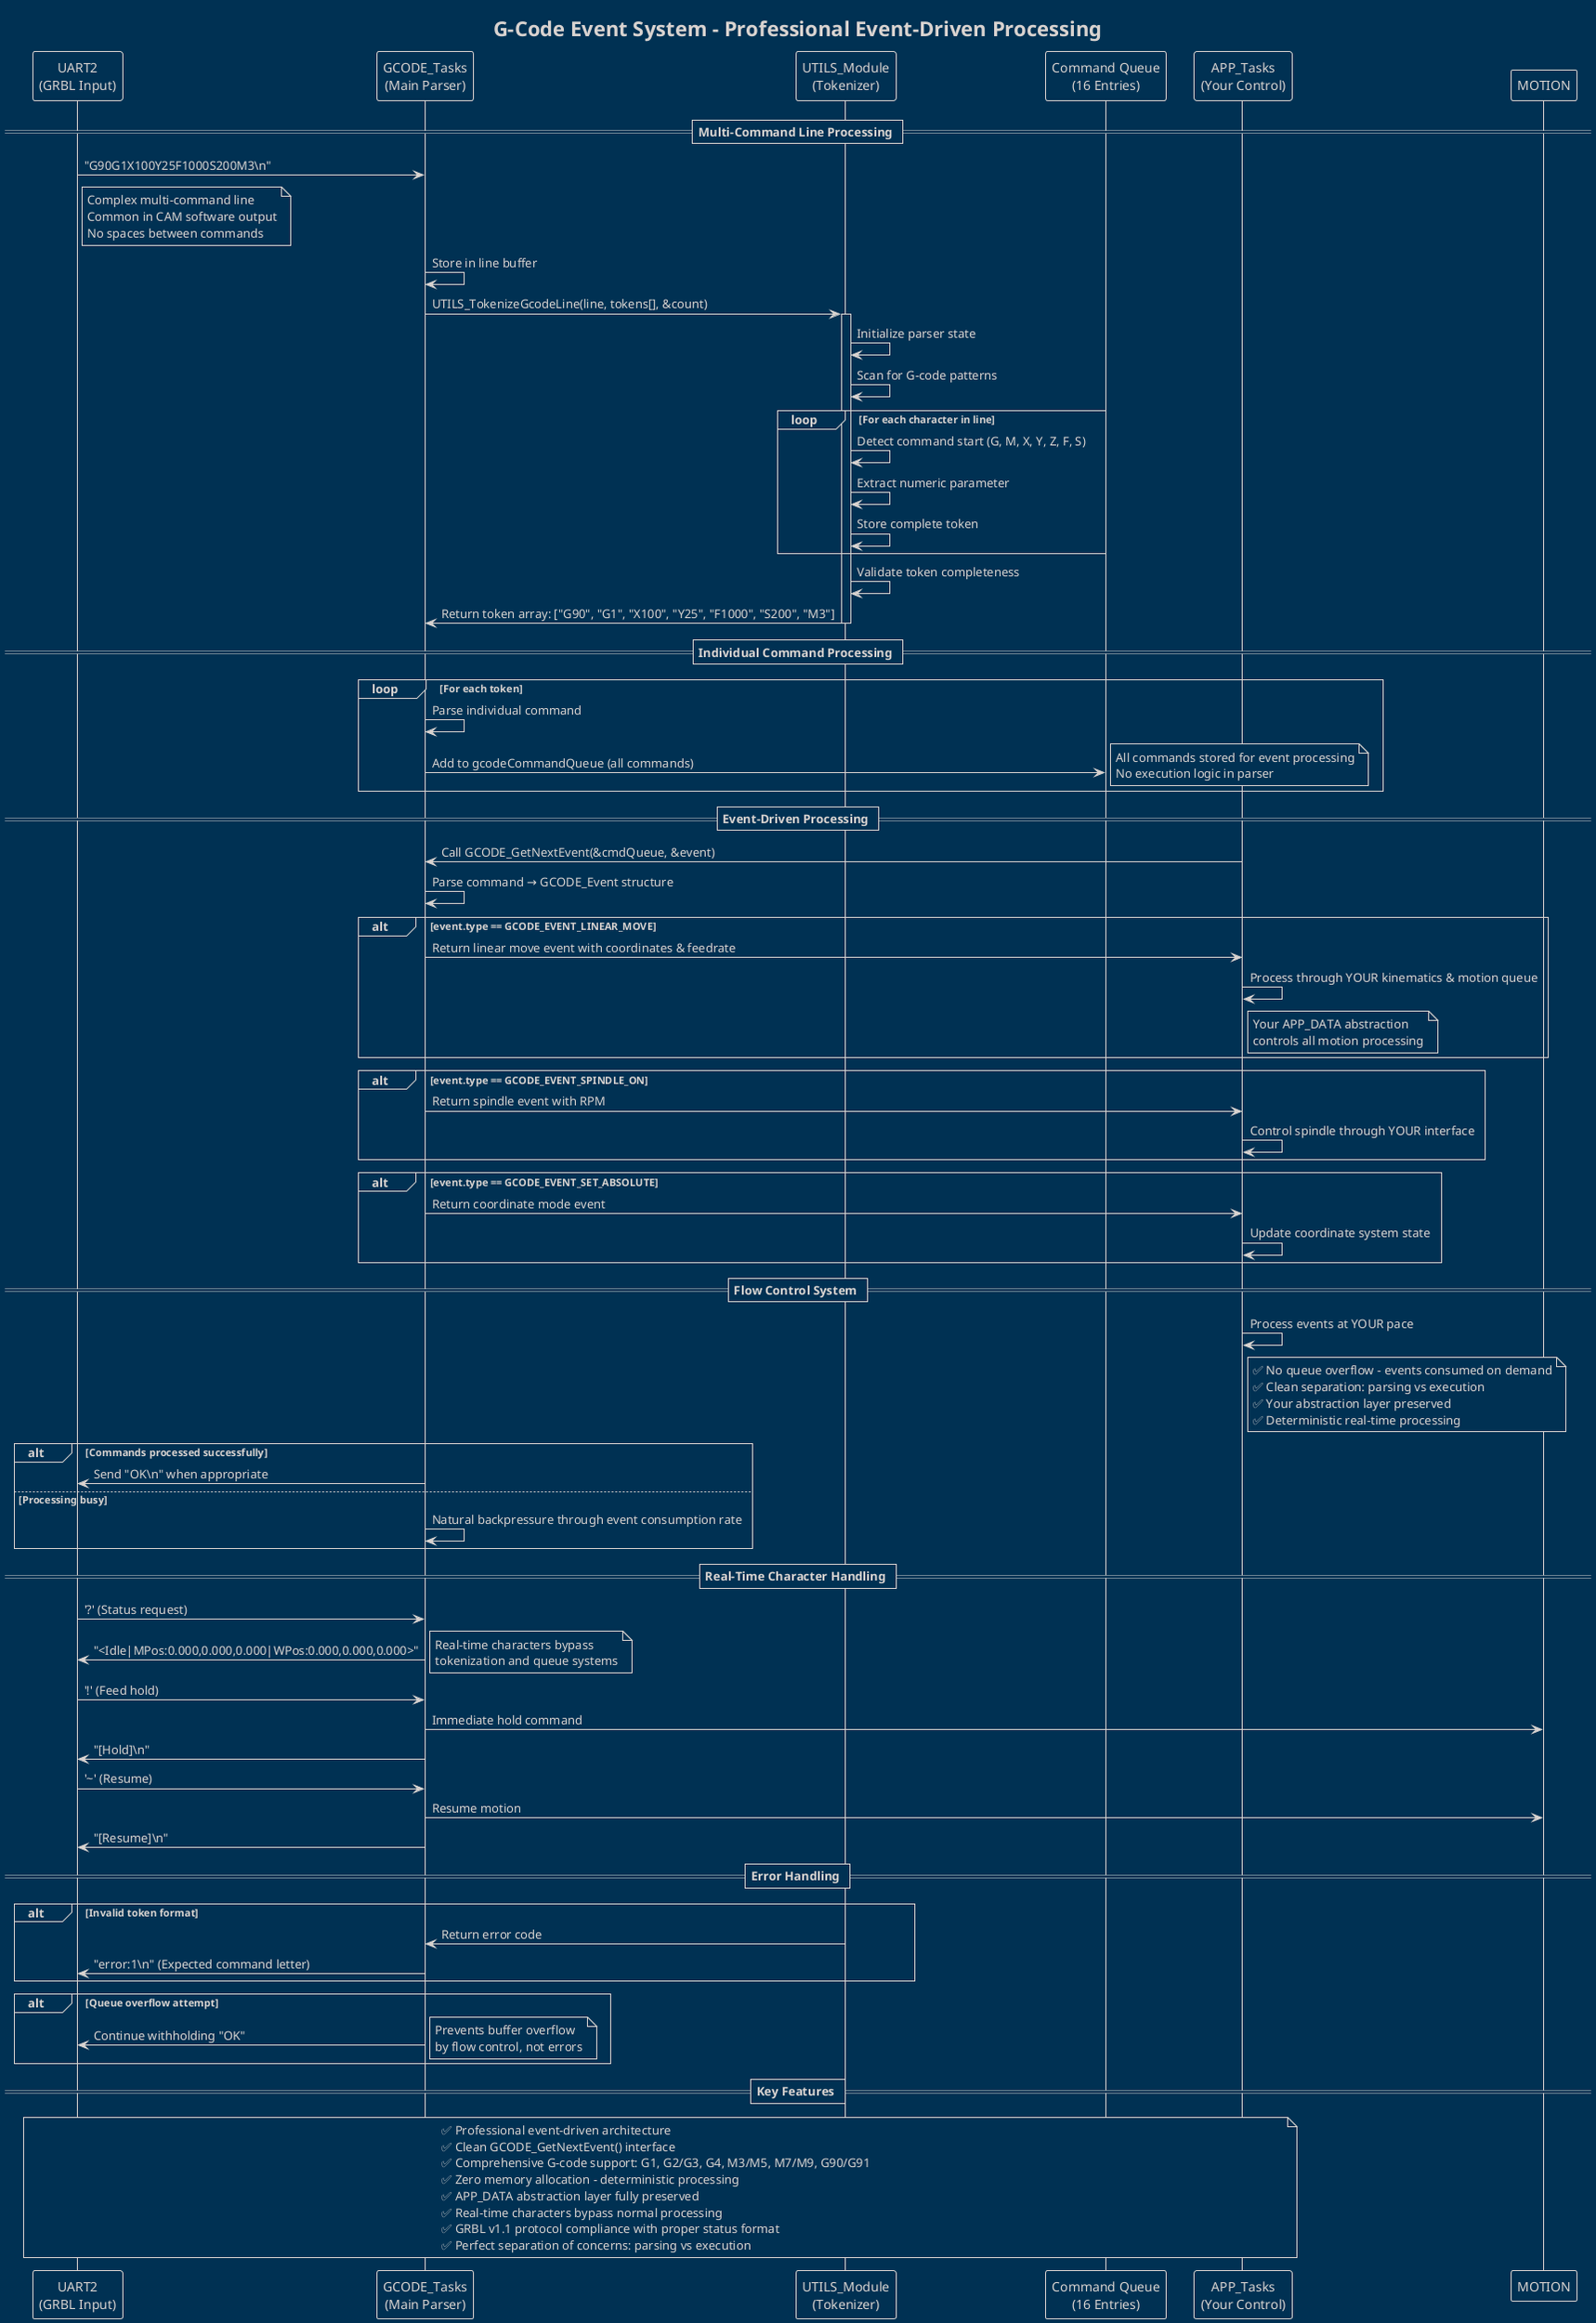 @startuml tokenization
title G-Code Event System - Professional Event-Driven Processing
!theme blueprint

participant "UART2\n(GRBL Input)" as UART
participant "GCODE_Tasks\n(Main Parser)" as GCODE
participant "UTILS_Module\n(Tokenizer)" as UTILS
participant "Command Queue\n(16 Entries)" as QUEUE
participant "APP_Tasks\n(Your Control)" as APP

== Multi-Command Line Processing ==
UART -> GCODE : "G90G1X100Y25F1000S200M3\\n"
note right of UART
  Complex multi-command line
  Common in CAM software output
  No spaces between commands
end note

GCODE -> GCODE : Store in line buffer
GCODE -> UTILS : UTILS_TokenizeGcodeLine(line, tokens[], &count)

activate UTILS
UTILS -> UTILS : Initialize parser state
UTILS -> UTILS : Scan for G-code patterns

loop For each character in line
    UTILS -> UTILS : Detect command start (G, M, X, Y, Z, F, S)
    UTILS -> UTILS : Extract numeric parameter
    UTILS -> UTILS : Store complete token
end

UTILS -> UTILS : Validate token completeness
UTILS -> GCODE : Return token array: ["G90", "G1", "X100", "Y25", "F1000", "S200", "M3"]
deactivate UTILS

== Individual Command Processing ==
loop For each token
    GCODE -> GCODE : Parse individual command
    GCODE -> QUEUE : Add to gcodeCommandQueue (all commands)
    note right
      All commands stored for event processing
      No execution logic in parser
    end note
end

== Event-Driven Processing ==
APP -> GCODE : Call GCODE_GetNextEvent(&cmdQueue, &event)
GCODE -> GCODE : Parse command → GCODE_Event structure

alt event.type == GCODE_EVENT_LINEAR_MOVE
    GCODE -> APP : Return linear move event with coordinates & feedrate
    APP -> APP : Process through YOUR kinematics & motion queue
    note right of APP
      Your APP_DATA abstraction
      controls all motion processing
    end note
end

alt event.type == GCODE_EVENT_SPINDLE_ON
    GCODE -> APP : Return spindle event with RPM
    APP -> APP : Control spindle through YOUR interface
end

alt event.type == GCODE_EVENT_SET_ABSOLUTE
    GCODE -> APP : Return coordinate mode event
    APP -> APP : Update coordinate system state
end

== Flow Control System ==
APP -> APP : Process events at YOUR pace
note right of APP
  ✅ No queue overflow - events consumed on demand
  ✅ Clean separation: parsing vs execution  
  ✅ Your abstraction layer preserved
  ✅ Deterministic real-time processing
end note

alt Commands processed successfully
    GCODE -> UART : Send "OK\\n" when appropriate
else Processing busy
    GCODE -> GCODE : Natural backpressure through event consumption rate
end

== Real-Time Character Handling ==
UART -> GCODE : '?' (Status request)
GCODE -> UART : "<Idle|MPos:0.000,0.000,0.000|WPos:0.000,0.000,0.000>"
note right
  Real-time characters bypass
  tokenization and queue systems
end note

UART -> GCODE : '!' (Feed hold)  
GCODE -> MOTION : Immediate hold command
GCODE -> UART : "[Hold]\\n"

UART -> GCODE : '~' (Resume)
GCODE -> MOTION : Resume motion
GCODE -> UART : "[Resume]\\n"

== Error Handling ==
alt Invalid token format
    UTILS -> GCODE : Return error code
    GCODE -> UART : "error:1\\n" (Expected command letter)
end

alt Queue overflow attempt
    GCODE -> UART : Continue withholding "OK"
    note right
      Prevents buffer overflow
      by flow control, not errors
    end note
end

== Key Features ==
note over UART, APP
  ✅ Professional event-driven architecture  
  ✅ Clean GCODE_GetNextEvent() interface
  ✅ Comprehensive G-code support: G1, G2/G3, G4, M3/M5, M7/M9, G90/G91
  ✅ Zero memory allocation - deterministic processing
  ✅ APP_DATA abstraction layer fully preserved
  ✅ Real-time characters bypass normal processing  
  ✅ GRBL v1.1 protocol compliance with proper status format
  ✅ Perfect separation of concerns: parsing vs execution
end note

@enduml